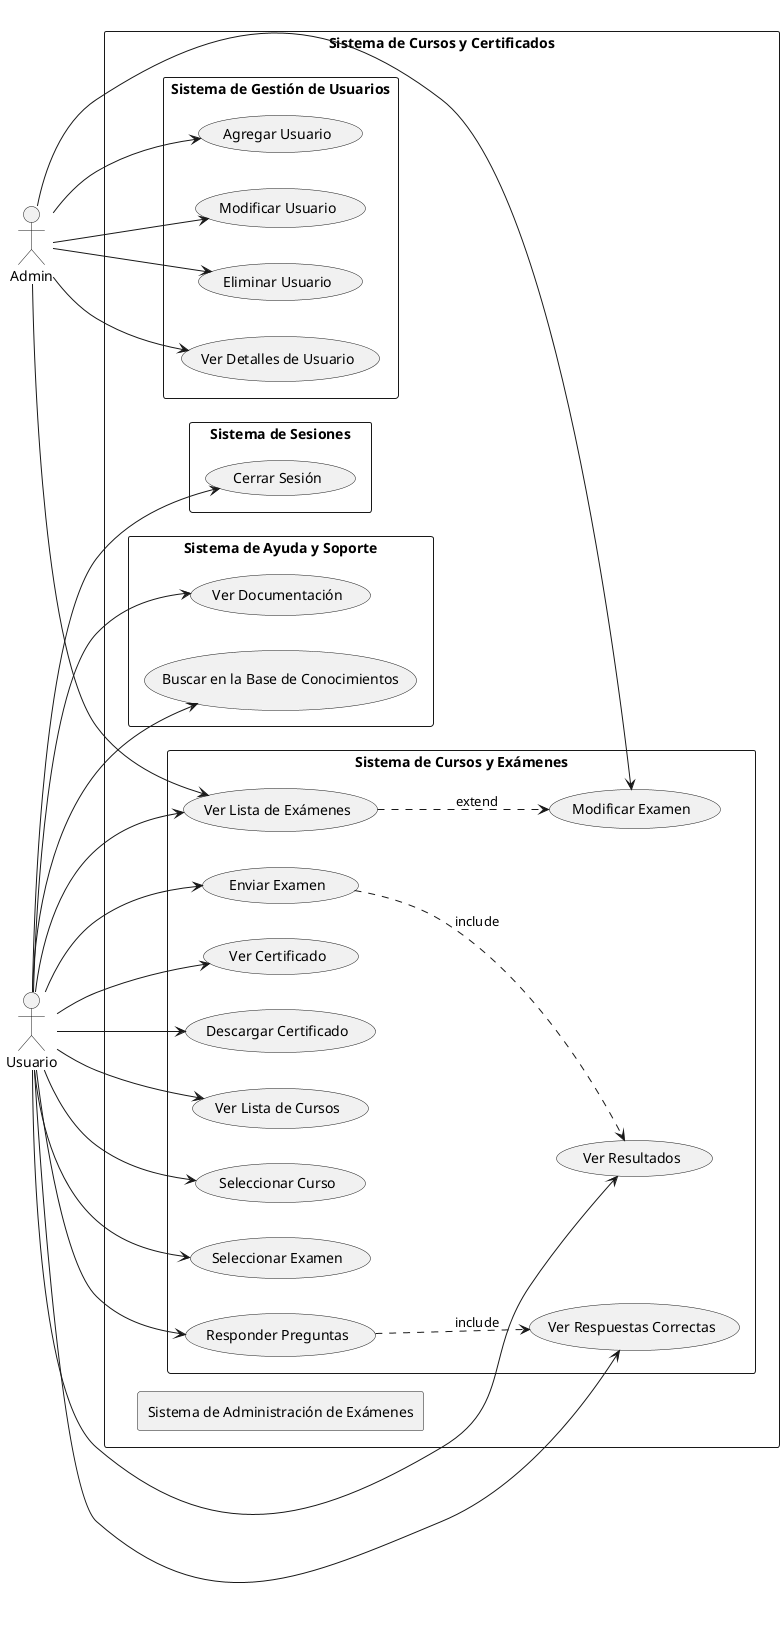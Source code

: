 @startuml
left to right direction

actor Admin as A
actor Usuario as U1

rectangle "Sistema de Cursos y Certificados" {
  
  rectangle "Sistema de Gestión de Usuarios" {
    A --> (Agregar Usuario)
    A --> (Modificar Usuario)
    A --> (Eliminar Usuario)
    A --> (Ver Detalles de Usuario)
  }
  
  rectangle "Sistema de Ayuda y Soporte" {
    U1 --> (Ver Documentación)
    U1 --> (Buscar en la Base de Conocimientos)
  }
  
  rectangle "Sistema de Cursos y Exámenes" {
    U1 --> (Ver Lista de Cursos)
    U1 --> (Seleccionar Curso)
    U1 --> (Ver Lista de Exámenes)
    U1 --> (Seleccionar Examen)
    U1 --> (Responder Preguntas)
    U1 --> (Enviar Examen)
    U1 --> (Ver Resultados)
    U1 --> (Ver Respuestas Correctas)
    U1 --> (Ver Certificado)
    U1 --> (Descargar Certificado)
    
    (Responder Preguntas) ..> (Ver Respuestas Correctas) : include
    (Enviar Examen) ..> (Ver Resultados) : include
    (Ver Lista de Exámenes) ..> (Modificar Examen) : extend
  }
  
  rectangle "Sistema de Administración de Exámenes" {
    A --> (Ver Lista de Exámenes)
    A --> (Modificar Examen)
  }
  
  rectangle "Sistema de Sesiones" {
    U1 --> (Cerrar Sesión)
  }
}

@enduml
